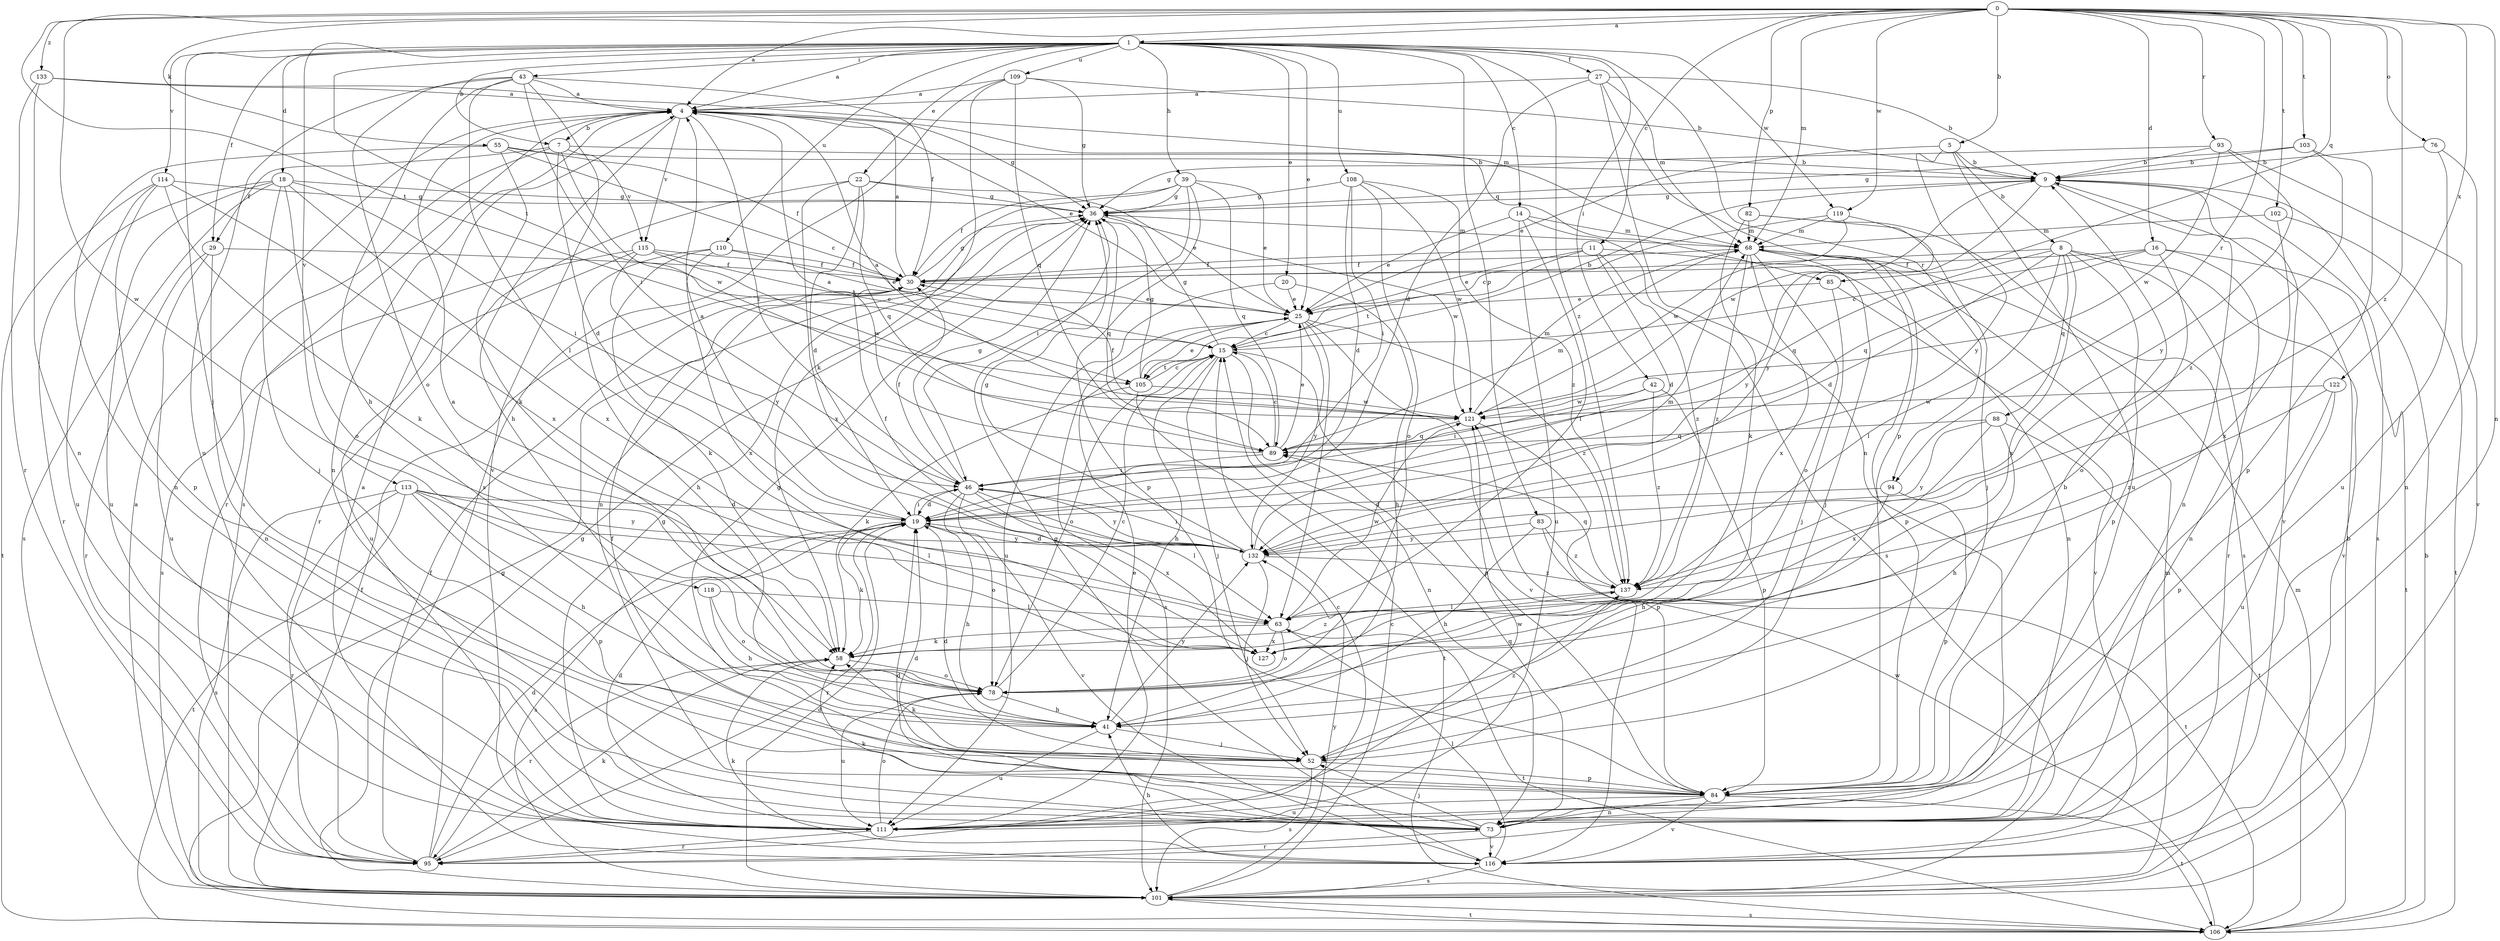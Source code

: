 strict digraph  {
0;
1;
4;
5;
7;
8;
9;
11;
14;
15;
16;
18;
19;
20;
22;
25;
27;
29;
30;
36;
39;
41;
42;
43;
46;
52;
55;
58;
63;
68;
73;
76;
78;
82;
83;
84;
85;
88;
89;
93;
94;
95;
101;
102;
103;
105;
106;
108;
109;
110;
111;
113;
114;
115;
116;
118;
119;
121;
122;
127;
132;
133;
137;
0 -> 1  [label=a];
0 -> 4  [label=a];
0 -> 5  [label=b];
0 -> 11  [label=c];
0 -> 16  [label=d];
0 -> 55  [label=k];
0 -> 68  [label=m];
0 -> 73  [label=n];
0 -> 76  [label=o];
0 -> 82  [label=p];
0 -> 85  [label=q];
0 -> 93  [label=r];
0 -> 94  [label=r];
0 -> 102  [label=t];
0 -> 103  [label=t];
0 -> 105  [label=t];
0 -> 118  [label=w];
0 -> 119  [label=w];
0 -> 122  [label=x];
0 -> 133  [label=z];
0 -> 137  [label=z];
1 -> 4  [label=a];
1 -> 7  [label=b];
1 -> 14  [label=c];
1 -> 18  [label=d];
1 -> 20  [label=e];
1 -> 22  [label=e];
1 -> 25  [label=e];
1 -> 27  [label=f];
1 -> 29  [label=f];
1 -> 39  [label=h];
1 -> 42  [label=i];
1 -> 43  [label=i];
1 -> 52  [label=j];
1 -> 83  [label=p];
1 -> 94  [label=r];
1 -> 105  [label=t];
1 -> 108  [label=u];
1 -> 109  [label=u];
1 -> 110  [label=u];
1 -> 113  [label=v];
1 -> 114  [label=v];
1 -> 119  [label=w];
1 -> 137  [label=z];
4 -> 7  [label=b];
4 -> 25  [label=e];
4 -> 36  [label=g];
4 -> 41  [label=h];
4 -> 46  [label=i];
4 -> 73  [label=n];
4 -> 85  [label=q];
4 -> 101  [label=s];
4 -> 115  [label=v];
5 -> 8  [label=b];
5 -> 9  [label=b];
5 -> 25  [label=e];
5 -> 111  [label=u];
5 -> 132  [label=y];
7 -> 9  [label=b];
7 -> 19  [label=d];
7 -> 29  [label=f];
7 -> 95  [label=r];
7 -> 115  [label=v];
7 -> 121  [label=w];
8 -> 19  [label=d];
8 -> 30  [label=f];
8 -> 63  [label=l];
8 -> 84  [label=p];
8 -> 88  [label=q];
8 -> 89  [label=q];
8 -> 95  [label=r];
8 -> 116  [label=v];
8 -> 127  [label=x];
9 -> 36  [label=g];
9 -> 73  [label=n];
9 -> 101  [label=s];
9 -> 116  [label=v];
9 -> 121  [label=w];
9 -> 132  [label=y];
11 -> 19  [label=d];
11 -> 25  [label=e];
11 -> 30  [label=f];
11 -> 73  [label=n];
11 -> 105  [label=t];
11 -> 137  [label=z];
14 -> 25  [label=e];
14 -> 63  [label=l];
14 -> 68  [label=m];
14 -> 101  [label=s];
14 -> 111  [label=u];
15 -> 9  [label=b];
15 -> 36  [label=g];
15 -> 41  [label=h];
15 -> 52  [label=j];
15 -> 73  [label=n];
15 -> 78  [label=o];
15 -> 84  [label=p];
15 -> 105  [label=t];
16 -> 15  [label=c];
16 -> 30  [label=f];
16 -> 73  [label=n];
16 -> 78  [label=o];
16 -> 89  [label=q];
16 -> 106  [label=t];
18 -> 36  [label=g];
18 -> 46  [label=i];
18 -> 52  [label=j];
18 -> 78  [label=o];
18 -> 95  [label=r];
18 -> 101  [label=s];
18 -> 111  [label=u];
18 -> 127  [label=x];
19 -> 4  [label=a];
19 -> 41  [label=h];
19 -> 46  [label=i];
19 -> 58  [label=k];
19 -> 95  [label=r];
19 -> 101  [label=s];
19 -> 132  [label=y];
20 -> 25  [label=e];
20 -> 41  [label=h];
20 -> 111  [label=u];
22 -> 19  [label=d];
22 -> 25  [label=e];
22 -> 36  [label=g];
22 -> 89  [label=q];
22 -> 95  [label=r];
22 -> 127  [label=x];
25 -> 15  [label=c];
25 -> 63  [label=l];
25 -> 101  [label=s];
25 -> 116  [label=v];
25 -> 132  [label=y];
25 -> 137  [label=z];
27 -> 4  [label=a];
27 -> 9  [label=b];
27 -> 19  [label=d];
27 -> 68  [label=m];
27 -> 73  [label=n];
27 -> 84  [label=p];
29 -> 30  [label=f];
29 -> 73  [label=n];
29 -> 95  [label=r];
29 -> 111  [label=u];
30 -> 4  [label=a];
30 -> 25  [label=e];
30 -> 36  [label=g];
36 -> 68  [label=m];
36 -> 89  [label=q];
36 -> 121  [label=w];
39 -> 25  [label=e];
39 -> 30  [label=f];
39 -> 36  [label=g];
39 -> 46  [label=i];
39 -> 73  [label=n];
39 -> 84  [label=p];
39 -> 89  [label=q];
41 -> 52  [label=j];
41 -> 111  [label=u];
41 -> 132  [label=y];
42 -> 46  [label=i];
42 -> 84  [label=p];
42 -> 121  [label=w];
42 -> 137  [label=z];
43 -> 4  [label=a];
43 -> 30  [label=f];
43 -> 41  [label=h];
43 -> 46  [label=i];
43 -> 63  [label=l];
43 -> 78  [label=o];
43 -> 111  [label=u];
43 -> 116  [label=v];
46 -> 19  [label=d];
46 -> 30  [label=f];
46 -> 36  [label=g];
46 -> 63  [label=l];
46 -> 78  [label=o];
46 -> 116  [label=v];
46 -> 127  [label=x];
46 -> 132  [label=y];
52 -> 19  [label=d];
52 -> 36  [label=g];
52 -> 58  [label=k];
52 -> 84  [label=p];
52 -> 101  [label=s];
52 -> 137  [label=z];
55 -> 9  [label=b];
55 -> 15  [label=c];
55 -> 30  [label=f];
55 -> 58  [label=k];
55 -> 73  [label=n];
58 -> 78  [label=o];
58 -> 95  [label=r];
58 -> 137  [label=z];
63 -> 58  [label=k];
63 -> 78  [label=o];
63 -> 106  [label=t];
63 -> 121  [label=w];
63 -> 127  [label=x];
68 -> 30  [label=f];
68 -> 52  [label=j];
68 -> 78  [label=o];
68 -> 84  [label=p];
68 -> 127  [label=x];
68 -> 137  [label=z];
73 -> 19  [label=d];
73 -> 52  [label=j];
73 -> 58  [label=k];
73 -> 89  [label=q];
73 -> 95  [label=r];
73 -> 116  [label=v];
76 -> 9  [label=b];
76 -> 73  [label=n];
76 -> 111  [label=u];
78 -> 4  [label=a];
78 -> 15  [label=c];
78 -> 41  [label=h];
78 -> 111  [label=u];
82 -> 52  [label=j];
82 -> 58  [label=k];
82 -> 68  [label=m];
82 -> 101  [label=s];
83 -> 41  [label=h];
83 -> 106  [label=t];
83 -> 132  [label=y];
83 -> 137  [label=z];
84 -> 9  [label=b];
84 -> 19  [label=d];
84 -> 30  [label=f];
84 -> 73  [label=n];
84 -> 106  [label=t];
84 -> 111  [label=u];
84 -> 116  [label=v];
85 -> 25  [label=e];
85 -> 52  [label=j];
85 -> 116  [label=v];
88 -> 41  [label=h];
88 -> 89  [label=q];
88 -> 106  [label=t];
88 -> 127  [label=x];
88 -> 132  [label=y];
89 -> 4  [label=a];
89 -> 15  [label=c];
89 -> 25  [label=e];
89 -> 46  [label=i];
89 -> 68  [label=m];
93 -> 9  [label=b];
93 -> 36  [label=g];
93 -> 116  [label=v];
93 -> 121  [label=w];
93 -> 132  [label=y];
94 -> 19  [label=d];
94 -> 41  [label=h];
94 -> 84  [label=p];
95 -> 15  [label=c];
95 -> 19  [label=d];
95 -> 30  [label=f];
95 -> 36  [label=g];
95 -> 58  [label=k];
101 -> 4  [label=a];
101 -> 9  [label=b];
101 -> 15  [label=c];
101 -> 19  [label=d];
101 -> 30  [label=f];
101 -> 68  [label=m];
101 -> 106  [label=t];
101 -> 132  [label=y];
102 -> 68  [label=m];
102 -> 106  [label=t];
102 -> 127  [label=x];
103 -> 9  [label=b];
103 -> 36  [label=g];
103 -> 84  [label=p];
103 -> 137  [label=z];
105 -> 15  [label=c];
105 -> 25  [label=e];
105 -> 36  [label=g];
105 -> 58  [label=k];
105 -> 106  [label=t];
105 -> 121  [label=w];
106 -> 9  [label=b];
106 -> 36  [label=g];
106 -> 68  [label=m];
106 -> 101  [label=s];
106 -> 121  [label=w];
108 -> 19  [label=d];
108 -> 36  [label=g];
108 -> 46  [label=i];
108 -> 78  [label=o];
108 -> 121  [label=w];
108 -> 137  [label=z];
109 -> 4  [label=a];
109 -> 9  [label=b];
109 -> 36  [label=g];
109 -> 58  [label=k];
109 -> 89  [label=q];
109 -> 101  [label=s];
110 -> 25  [label=e];
110 -> 30  [label=f];
110 -> 41  [label=h];
110 -> 58  [label=k];
110 -> 127  [label=x];
111 -> 19  [label=d];
111 -> 25  [label=e];
111 -> 36  [label=g];
111 -> 78  [label=o];
111 -> 95  [label=r];
111 -> 121  [label=w];
113 -> 19  [label=d];
113 -> 41  [label=h];
113 -> 63  [label=l];
113 -> 84  [label=p];
113 -> 95  [label=r];
113 -> 101  [label=s];
113 -> 106  [label=t];
113 -> 132  [label=y];
114 -> 36  [label=g];
114 -> 58  [label=k];
114 -> 84  [label=p];
114 -> 106  [label=t];
114 -> 111  [label=u];
114 -> 127  [label=x];
115 -> 15  [label=c];
115 -> 30  [label=f];
115 -> 101  [label=s];
115 -> 111  [label=u];
115 -> 121  [label=w];
115 -> 132  [label=y];
116 -> 4  [label=a];
116 -> 36  [label=g];
116 -> 41  [label=h];
116 -> 58  [label=k];
116 -> 63  [label=l];
116 -> 101  [label=s];
118 -> 41  [label=h];
118 -> 63  [label=l];
118 -> 78  [label=o];
119 -> 15  [label=c];
119 -> 68  [label=m];
119 -> 121  [label=w];
119 -> 132  [label=y];
121 -> 4  [label=a];
121 -> 30  [label=f];
121 -> 68  [label=m];
121 -> 84  [label=p];
121 -> 89  [label=q];
122 -> 84  [label=p];
122 -> 111  [label=u];
122 -> 121  [label=w];
122 -> 137  [label=z];
132 -> 19  [label=d];
132 -> 30  [label=f];
132 -> 36  [label=g];
132 -> 46  [label=i];
132 -> 52  [label=j];
132 -> 68  [label=m];
132 -> 137  [label=z];
133 -> 4  [label=a];
133 -> 68  [label=m];
133 -> 73  [label=n];
133 -> 95  [label=r];
137 -> 63  [label=l];
137 -> 89  [label=q];
}
